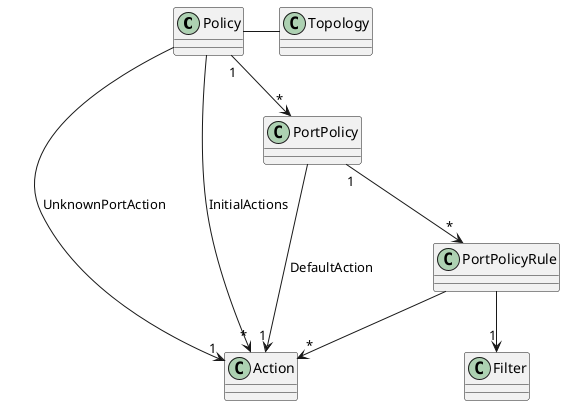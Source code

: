 @startuml

Policy - Topology
Policy "1" --> "*" PortPolicy
Policy ---> "1" Action : UnknownPortAction
Policy ---> "*" Action : InitialActions
PortPolicy "1" --> "*" PortPolicyRule
PortPolicy --> "1" Action : DefaultAction
PortPolicyRule --> "*" Action
PortPolicyRule --> "1" Filter

@enduml
